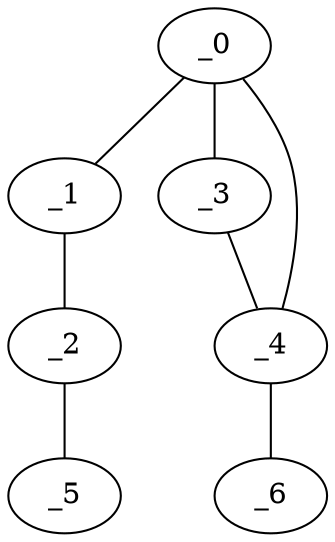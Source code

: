 graph MP1_0014 {
	_0	 [x="1.37738",
		y="1.60943"];
	_1	 [x="2.15114",
		y="2.34588"];
	_0 -- _1;
	_3	 [x="1.12349",
		y="0.448224"];
	_0 -- _3;
	_4	 [x="0.51",
		y=3];
	_0 -- _4;
	_2	 [x="2.5",
		y="0.5"];
	_1 -- _2;
	_5	 [x="1.28532",
		y="1.152"];
	_2 -- _5;
	_3 -- _4;
	_6	 [x="2.26967",
		y="2.02817"];
	_4 -- _6;
}
